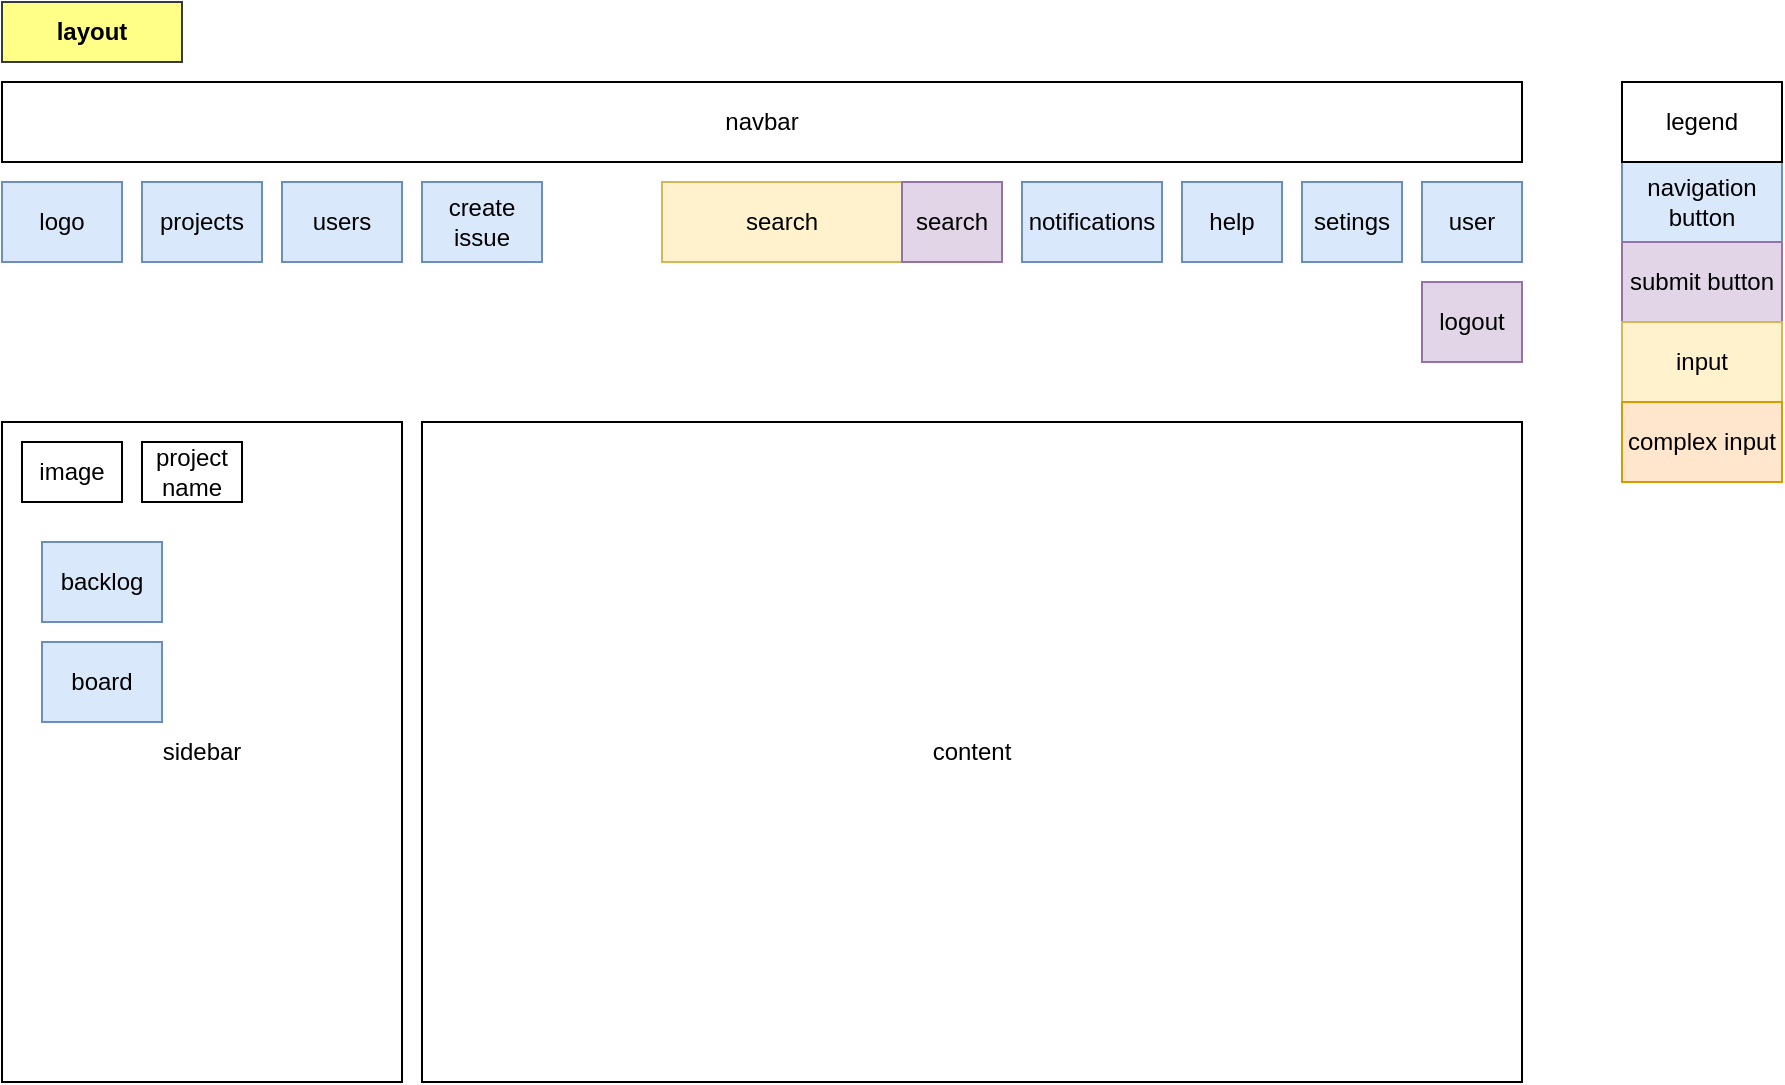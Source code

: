 <mxfile version="14.7.4" type="embed" pages="2"><diagram id="AE4FOjLIIjP9BR-ICS6r" name="layout"><mxGraphModel dx="1378" dy="720" grid="1" gridSize="10" guides="1" tooltips="1" connect="1" arrows="1" fold="1" page="1" pageScale="1" pageWidth="850" pageHeight="1100" math="0" shadow="0"><root><mxCell id="0"/><mxCell id="1" parent="0"/><mxCell id="2" value="navbar" style="rounded=0;whiteSpace=wrap;html=1;" vertex="1" parent="1"><mxGeometry x="40" y="80" width="760" height="40" as="geometry"/></mxCell><mxCell id="3" value="search" style="rounded=0;whiteSpace=wrap;html=1;fillColor=#fff2cc;strokeColor=#d6b656;" vertex="1" parent="1"><mxGeometry x="370" y="130" width="120" height="40" as="geometry"/></mxCell><mxCell id="4" value="notifications" style="rounded=0;whiteSpace=wrap;html=1;fillColor=#dae8fc;strokeColor=#6c8ebf;" vertex="1" parent="1"><mxGeometry x="550" y="130" width="70" height="40" as="geometry"/></mxCell><mxCell id="5" value="help" style="rounded=0;whiteSpace=wrap;html=1;fillColor=#dae8fc;strokeColor=#6c8ebf;" vertex="1" parent="1"><mxGeometry x="630" y="130" width="50" height="40" as="geometry"/></mxCell><mxCell id="6" value="setings" style="rounded=0;whiteSpace=wrap;html=1;fillColor=#dae8fc;strokeColor=#6c8ebf;" vertex="1" parent="1"><mxGeometry x="690" y="130" width="50" height="40" as="geometry"/></mxCell><mxCell id="7" value="user" style="rounded=0;whiteSpace=wrap;html=1;fillColor=#dae8fc;strokeColor=#6c8ebf;" vertex="1" parent="1"><mxGeometry x="750" y="130" width="50" height="40" as="geometry"/></mxCell><mxCell id="8" value="logout" style="rounded=0;whiteSpace=wrap;html=1;fillColor=#e1d5e7;strokeColor=#9673a6;" vertex="1" parent="1"><mxGeometry x="750" y="180" width="50" height="40" as="geometry"/></mxCell><mxCell id="9" value="logo" style="rounded=0;whiteSpace=wrap;html=1;fillColor=#dae8fc;strokeColor=#6c8ebf;" vertex="1" parent="1"><mxGeometry x="40" y="130" width="60" height="40" as="geometry"/></mxCell><mxCell id="10" value="projects" style="rounded=0;whiteSpace=wrap;html=1;fillColor=#dae8fc;strokeColor=#6c8ebf;" vertex="1" parent="1"><mxGeometry x="110" y="130" width="60" height="40" as="geometry"/></mxCell><mxCell id="11" value="users" style="rounded=0;whiteSpace=wrap;html=1;fillColor=#dae8fc;strokeColor=#6c8ebf;" vertex="1" parent="1"><mxGeometry x="180" y="130" width="60" height="40" as="geometry"/></mxCell><mxCell id="12" value="sidebar" style="rounded=0;whiteSpace=wrap;html=1;" vertex="1" parent="1"><mxGeometry x="40" y="250" width="200" height="330" as="geometry"/></mxCell><mxCell id="13" value="content" style="rounded=0;whiteSpace=wrap;html=1;" vertex="1" parent="1"><mxGeometry x="250" y="250" width="550" height="330" as="geometry"/></mxCell><mxCell id="14" value="create issue" style="rounded=0;whiteSpace=wrap;html=1;fillColor=#dae8fc;strokeColor=#6c8ebf;" vertex="1" parent="1"><mxGeometry x="250" y="130" width="60" height="40" as="geometry"/></mxCell><mxCell id="15" value="board" style="rounded=0;whiteSpace=wrap;html=1;fillColor=#dae8fc;strokeColor=#6c8ebf;" vertex="1" parent="1"><mxGeometry x="60" y="360" width="60" height="40" as="geometry"/></mxCell><mxCell id="16" value="backlog" style="rounded=0;whiteSpace=wrap;html=1;fillColor=#dae8fc;strokeColor=#6c8ebf;" vertex="1" parent="1"><mxGeometry x="60" y="310" width="60" height="40" as="geometry"/></mxCell><mxCell id="17" value="image" style="rounded=0;whiteSpace=wrap;html=1;" vertex="1" parent="1"><mxGeometry x="50" y="260" width="50" height="30" as="geometry"/></mxCell><mxCell id="18" value="project name" style="rounded=0;whiteSpace=wrap;html=1;" vertex="1" parent="1"><mxGeometry x="110" y="260" width="50" height="30" as="geometry"/></mxCell><mxCell id="31" value="search" style="rounded=0;whiteSpace=wrap;html=1;fillColor=#e1d5e7;strokeColor=#9673a6;" vertex="1" parent="1"><mxGeometry x="490" y="130" width="50" height="40" as="geometry"/></mxCell><mxCell id="33" value="layout" style="rounded=0;whiteSpace=wrap;html=1;fillColor=#ffff88;strokeColor=#36393d;fontStyle=1" vertex="1" parent="1"><mxGeometry x="40" y="40" width="90" height="30" as="geometry"/></mxCell><mxCell id="34" value="navigation button" style="rounded=0;whiteSpace=wrap;html=1;fillColor=#dae8fc;strokeColor=#6c8ebf;" vertex="1" parent="1"><mxGeometry x="850" y="120" width="80" height="40" as="geometry"/></mxCell><mxCell id="35" value="submit button" style="rounded=0;whiteSpace=wrap;html=1;fillColor=#e1d5e7;strokeColor=#9673a6;" vertex="1" parent="1"><mxGeometry x="850" y="160" width="80" height="40" as="geometry"/></mxCell><mxCell id="36" value="input" style="rounded=0;whiteSpace=wrap;html=1;fillColor=#fff2cc;strokeColor=#d6b656;" vertex="1" parent="1"><mxGeometry x="850" y="200" width="80" height="40" as="geometry"/></mxCell><mxCell id="37" value="complex input" style="rounded=0;whiteSpace=wrap;html=1;fillColor=#ffe6cc;strokeColor=#d79b00;" vertex="1" parent="1"><mxGeometry x="850" y="240" width="80" height="40" as="geometry"/></mxCell><mxCell id="38" value="legend" style="rounded=0;whiteSpace=wrap;html=1;" vertex="1" parent="1"><mxGeometry x="850" y="80" width="80" height="40" as="geometry"/></mxCell></root></mxGraphModel></diagram><diagram id="L0vSd1opFdLHpcMbHw0s" name="add form"><mxGraphModel dx="1378" dy="720" grid="1" gridSize="10" guides="1" tooltips="1" connect="1" arrows="1" fold="1" page="1" pageScale="1" pageWidth="850" pageHeight="1100" math="0" shadow="0"><root><mxCell id="jGoNuqEtruFSjyPVqyAC-0"/><mxCell id="jGoNuqEtruFSjyPVqyAC-1" parent="jGoNuqEtruFSjyPVqyAC-0"/><mxCell id="jGoNuqEtruFSjyPVqyAC-2" value="add task form" style="rounded=0;whiteSpace=wrap;html=1;" vertex="1" parent="jGoNuqEtruFSjyPVqyAC-1"><mxGeometry x="40" y="80" width="550" height="330" as="geometry"/></mxCell><mxCell id="jGoNuqEtruFSjyPVqyAC-3" value="project" style="rounded=0;whiteSpace=wrap;html=1;fillColor=#ffe6cc;strokeColor=#d79b00;" vertex="1" parent="jGoNuqEtruFSjyPVqyAC-1"><mxGeometry x="60" y="110" width="120" height="40" as="geometry"/></mxCell><mxCell id="jGoNuqEtruFSjyPVqyAC-4" value="issue type" style="rounded=0;whiteSpace=wrap;html=1;fillColor=#ffe6cc;strokeColor=#d79b00;" vertex="1" parent="jGoNuqEtruFSjyPVqyAC-1"><mxGeometry x="60" y="160" width="120" height="40" as="geometry"/></mxCell><mxCell id="jGoNuqEtruFSjyPVqyAC-5" value="summary" style="rounded=0;whiteSpace=wrap;html=1;fillColor=#fff2cc;strokeColor=#d6b656;" vertex="1" parent="jGoNuqEtruFSjyPVqyAC-1"><mxGeometry x="60" y="210" width="120" height="40" as="geometry"/></mxCell><mxCell id="jGoNuqEtruFSjyPVqyAC-6" value="description" style="rounded=0;whiteSpace=wrap;html=1;fillColor=#fff2cc;strokeColor=#d6b656;" vertex="1" parent="jGoNuqEtruFSjyPVqyAC-1"><mxGeometry x="60" y="260" width="120" height="40" as="geometry"/></mxCell><mxCell id="jGoNuqEtruFSjyPVqyAC-7" value="assignee" style="rounded=0;whiteSpace=wrap;html=1;fillColor=#ffe6cc;strokeColor=#d79b00;" vertex="1" parent="jGoNuqEtruFSjyPVqyAC-1"><mxGeometry x="60" y="310" width="120" height="40" as="geometry"/></mxCell><mxCell id="jGoNuqEtruFSjyPVqyAC-8" value="priority" style="rounded=0;whiteSpace=wrap;html=1;fillColor=#fff2cc;strokeColor=#d6b656;" vertex="1" parent="jGoNuqEtruFSjyPVqyAC-1"><mxGeometry x="200" y="110" width="120" height="40" as="geometry"/></mxCell><mxCell id="jGoNuqEtruFSjyPVqyAC-9" value="sprint" style="rounded=0;whiteSpace=wrap;html=1;fillColor=#ffe6cc;strokeColor=#d79b00;" vertex="1" parent="jGoNuqEtruFSjyPVqyAC-1"><mxGeometry x="200" y="160" width="120" height="40" as="geometry"/></mxCell><mxCell id="jGoNuqEtruFSjyPVqyAC-10" value="story points" style="rounded=0;whiteSpace=wrap;html=1;fillColor=#fff2cc;strokeColor=#d6b656;" vertex="1" parent="jGoNuqEtruFSjyPVqyAC-1"><mxGeometry x="340" y="110" width="120" height="40" as="geometry"/></mxCell><mxCell id="jGoNuqEtruFSjyPVqyAC-11" value="cancel" style="rounded=0;whiteSpace=wrap;html=1;fillColor=#dae8fc;strokeColor=#6c8ebf;" vertex="1" parent="jGoNuqEtruFSjyPVqyAC-1"><mxGeometry x="460" y="350" width="50" height="40" as="geometry"/></mxCell><mxCell id="jGoNuqEtruFSjyPVqyAC-12" value="save" style="rounded=0;whiteSpace=wrap;html=1;fillColor=#e1d5e7;strokeColor=#9673a6;" vertex="1" parent="jGoNuqEtruFSjyPVqyAC-1"><mxGeometry x="520" y="350" width="50" height="40" as="geometry"/></mxCell><mxCell id="jGoNuqEtruFSjyPVqyAC-13" value="form header" style="rounded=0;whiteSpace=wrap;html=1;" vertex="1" parent="jGoNuqEtruFSjyPVqyAC-1"><mxGeometry x="200" y="310" width="100" height="40" as="geometry"/></mxCell><mxCell id="jGoNuqEtruFSjyPVqyAC-14" value="add task form" style="rounded=0;whiteSpace=wrap;html=1;fillColor=#ffff88;strokeColor=#36393d;fontStyle=1" vertex="1" parent="jGoNuqEtruFSjyPVqyAC-1"><mxGeometry x="40" y="50" width="90" height="30" as="geometry"/></mxCell></root></mxGraphModel></diagram></mxfile>